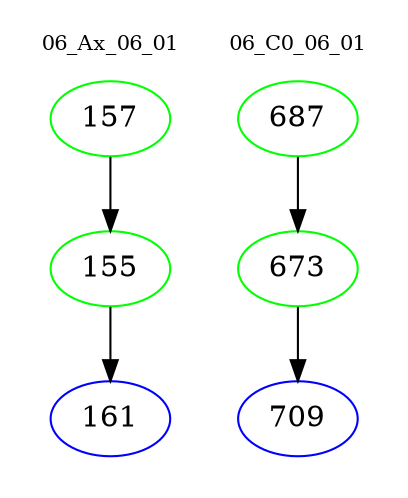 digraph{
subgraph cluster_0 {
color = white
label = "06_Ax_06_01";
fontsize=10;
T0_157 [label="157", color="green"]
T0_157 -> T0_155 [color="black"]
T0_155 [label="155", color="green"]
T0_155 -> T0_161 [color="black"]
T0_161 [label="161", color="blue"]
}
subgraph cluster_1 {
color = white
label = "06_C0_06_01";
fontsize=10;
T1_687 [label="687", color="green"]
T1_687 -> T1_673 [color="black"]
T1_673 [label="673", color="green"]
T1_673 -> T1_709 [color="black"]
T1_709 [label="709", color="blue"]
}
}
